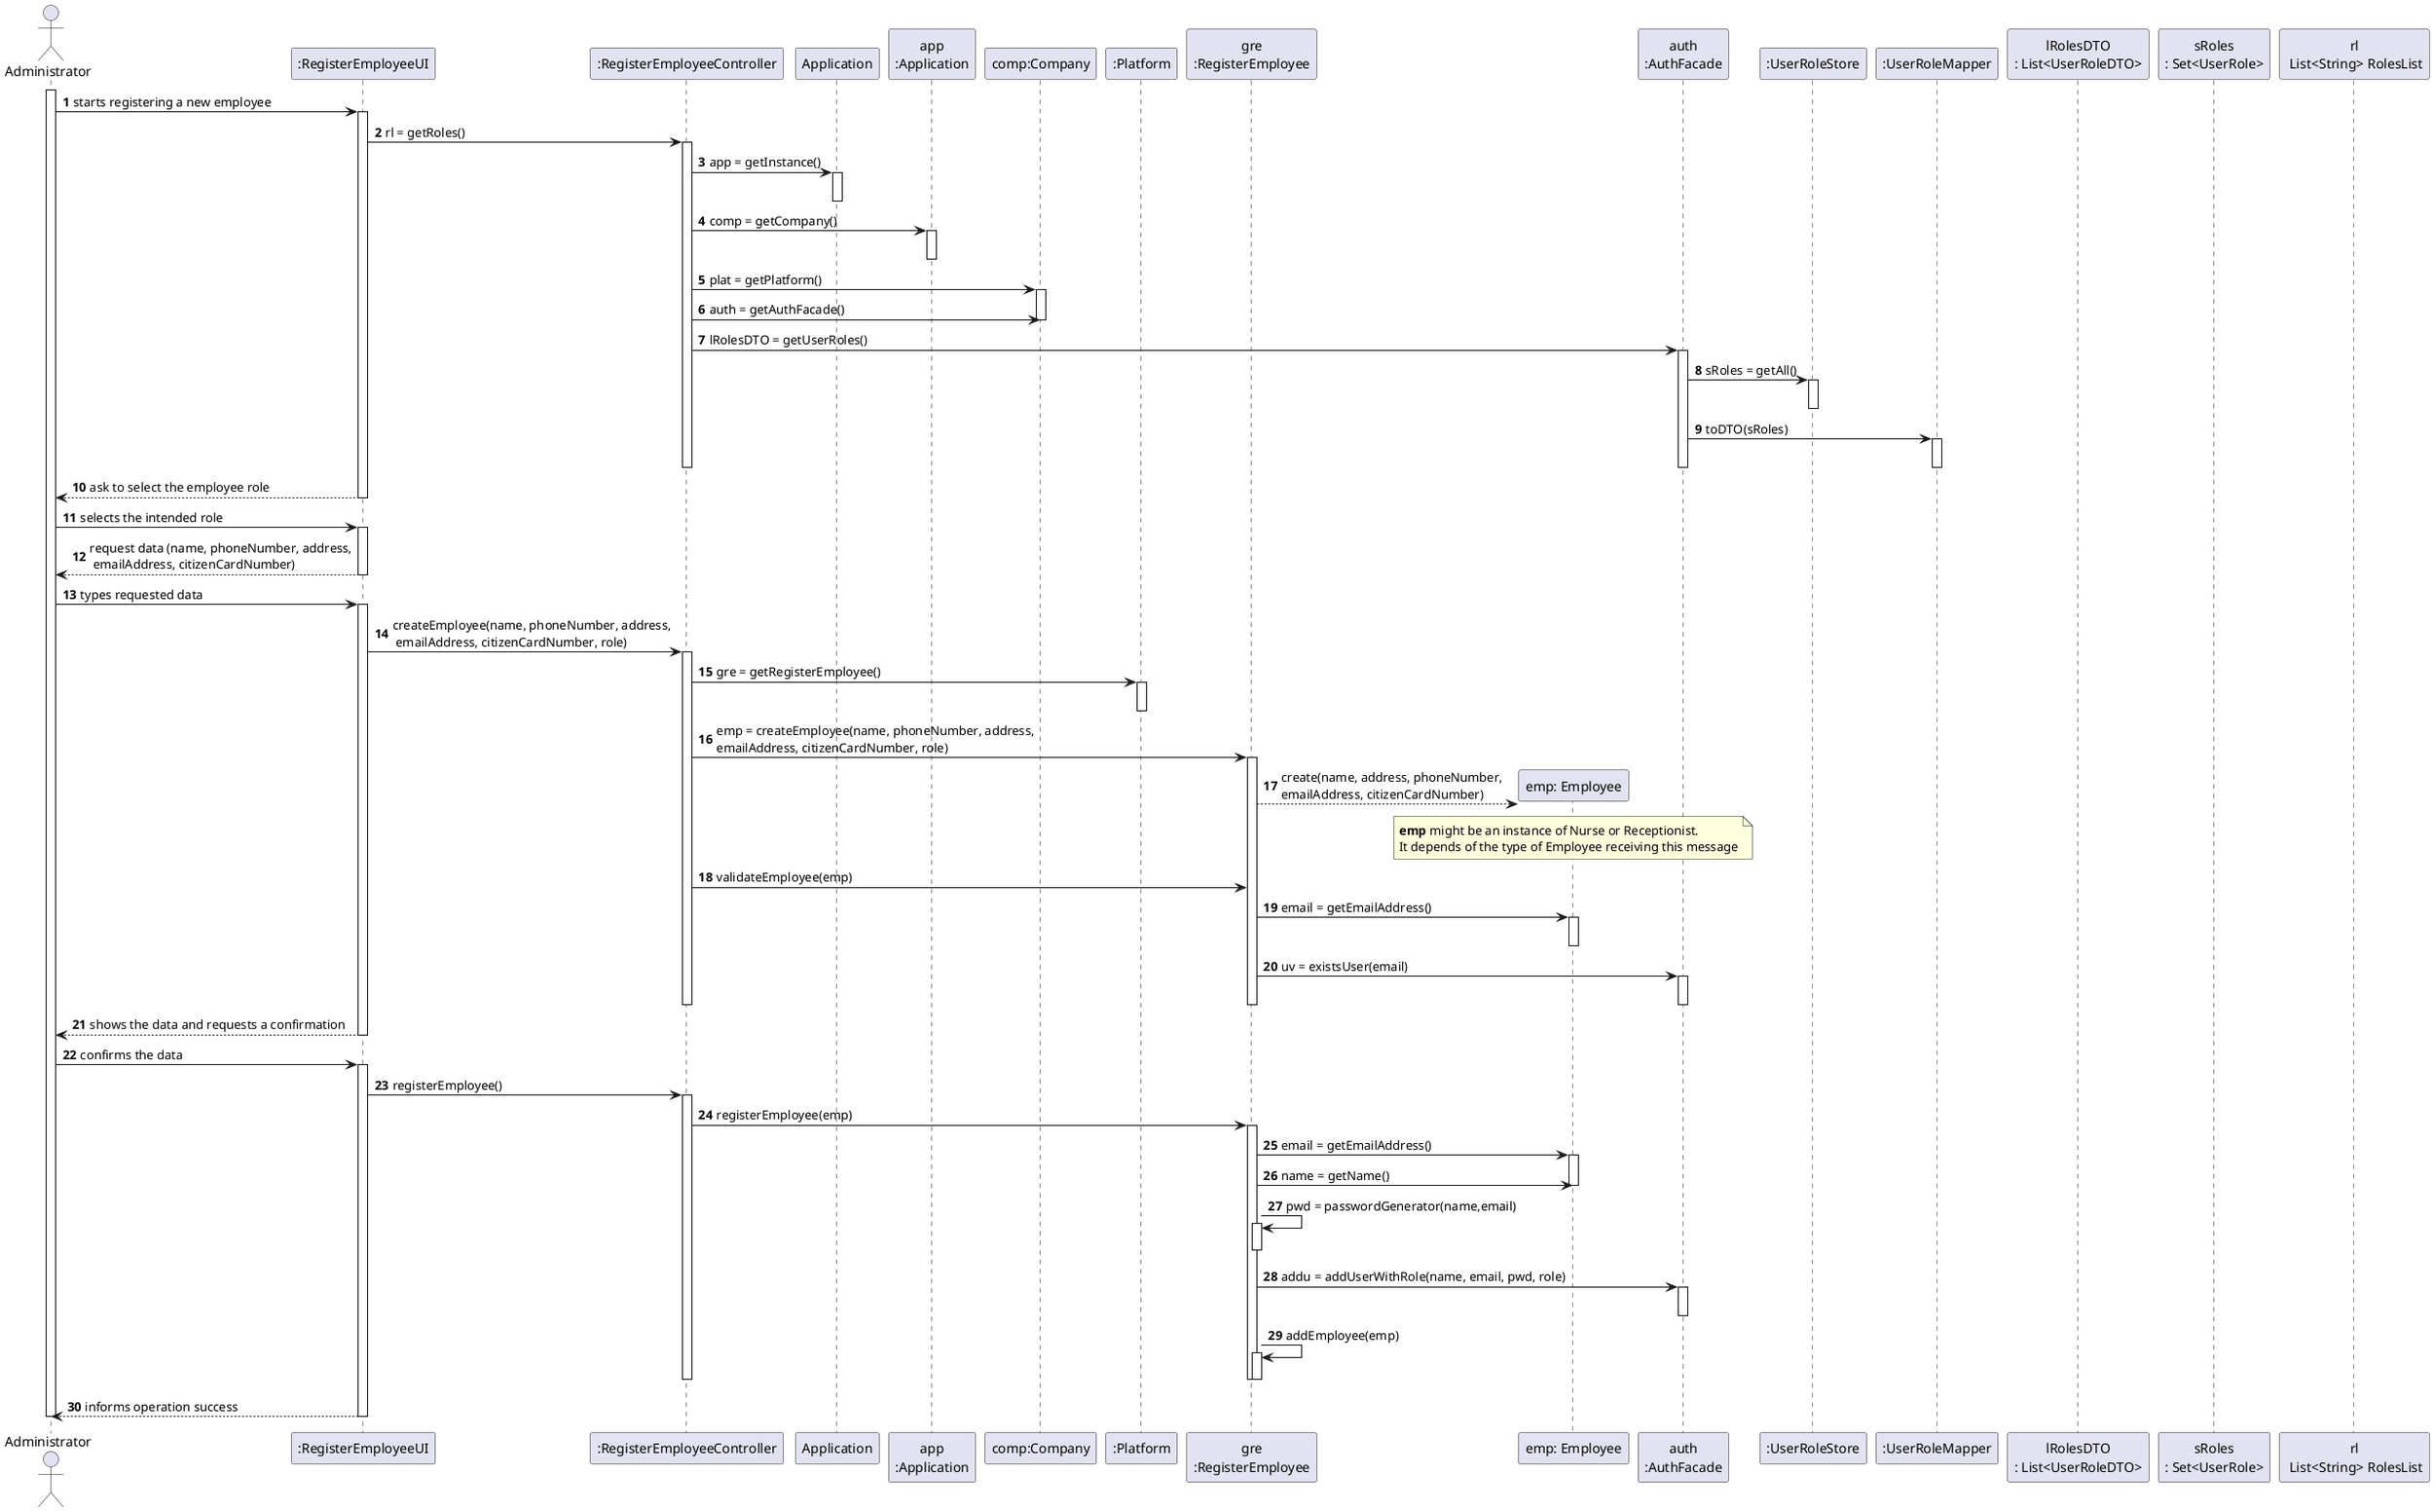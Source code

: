 @startuml
autonumber
actor "Administrator" as ADM


participant ":RegisterEmployeeUI" as UI
participant ":RegisterEmployeeController" as CTRL
participant "Application" as APP
participant "app\n:Application" as App
participant "comp:Company" as COMP
participant ":Platform" as PLAT
participant "gre\n:RegisterEmployee" as RE
participant "emp: Employee" as EMP
participant "auth\n:AuthFacade" as AF
participant ":UserRoleStore" as URS
participant ":UserRoleMapper" as URM
participant "lRolesDTO\n: List<UserRoleDTO>" as lRDTO
participant "sRoles\n: Set<UserRole>" as SR
participant "rl\n List<String> RolesList" as rl


activate ADM

ADM -> UI : starts registering a new employee
activate UI

UI -> CTRL : rl = getRoles()
activate CTRL

CTRL -> APP : app = getInstance()
activate APP
deactivate APP

CTRL -> App : comp = getCompany()
activate App
deactivate App

CTRL -> COMP : plat = getPlatform()
activate COMP

CTRL -> COMP: auth = getAuthFacade()
deactivate COMP

CTRL -> AF : lRolesDTO = getUserRoles()
activate AF

AF -> URS : sRoles = getAll()
activate URS
deactivate URS

AF -> URM :  toDTO(sRoles)
activate URM

deactivate URM
deactivate AF
deactivate CTRL

UI --> ADM : ask to select the employee role
deactivate UI



ADM -> UI : selects the intended role
activate UI

UI --> ADM : request data (name, phoneNumber, address,\n emailAddress, citizenCardNumber)
deactivate UI




ADM -> UI : types requested data
activate UI

UI -> CTRL :createEmployee(name, phoneNumber, address,\n emailAddress, citizenCardNumber, role)
activate CTRL

CTRL -> PLAT : gre = getRegisterEmployee()
activate PLAT
deactivate PLAT

CTRL -> RE : emp = createEmployee(name, phoneNumber, address,\nemailAddress, citizenCardNumber, role)
activate RE

RE --> EMP** : create(name, address, phoneNumber,\nemailAddress, citizenCardNumber)

note over EMP : **emp** might be an instance of Nurse or Receptionist.\nIt depends of the type of Employee receiving this message


CTRL -> RE : validateEmployee(emp)

RE -> EMP : email = getEmailAddress()
activate EMP
deactivate EMP

RE -> AF : uv = existsUser(email)
activate AF
deactivate AF
deactivate CTRL
deactivate RE

UI --> ADM : shows the data and requests a confirmation
deactivate UI



ADM -> UI : confirms the data
activate UI

UI -> CTRL : registerEmployee()
activate CTRL

CTRL -> RE: registerEmployee(emp)
activate RE

RE -> EMP : email = getEmailAddress()
activate EMP

RE -> EMP : name = getName()

deactivate EMP

RE -> RE : pwd = passwordGenerator(name,email)
activate RE
deactivate RE

RE -> AF : addu = addUserWithRole(name, email, pwd, role)
activate AF
deactivate AF

RE -> RE : addEmployee(emp)
activate RE
deactivate RE
deactivate RE
deactivate CTRL

UI --> ADM : informs operation success
deactivate UI


deactivate ADM

@enduml